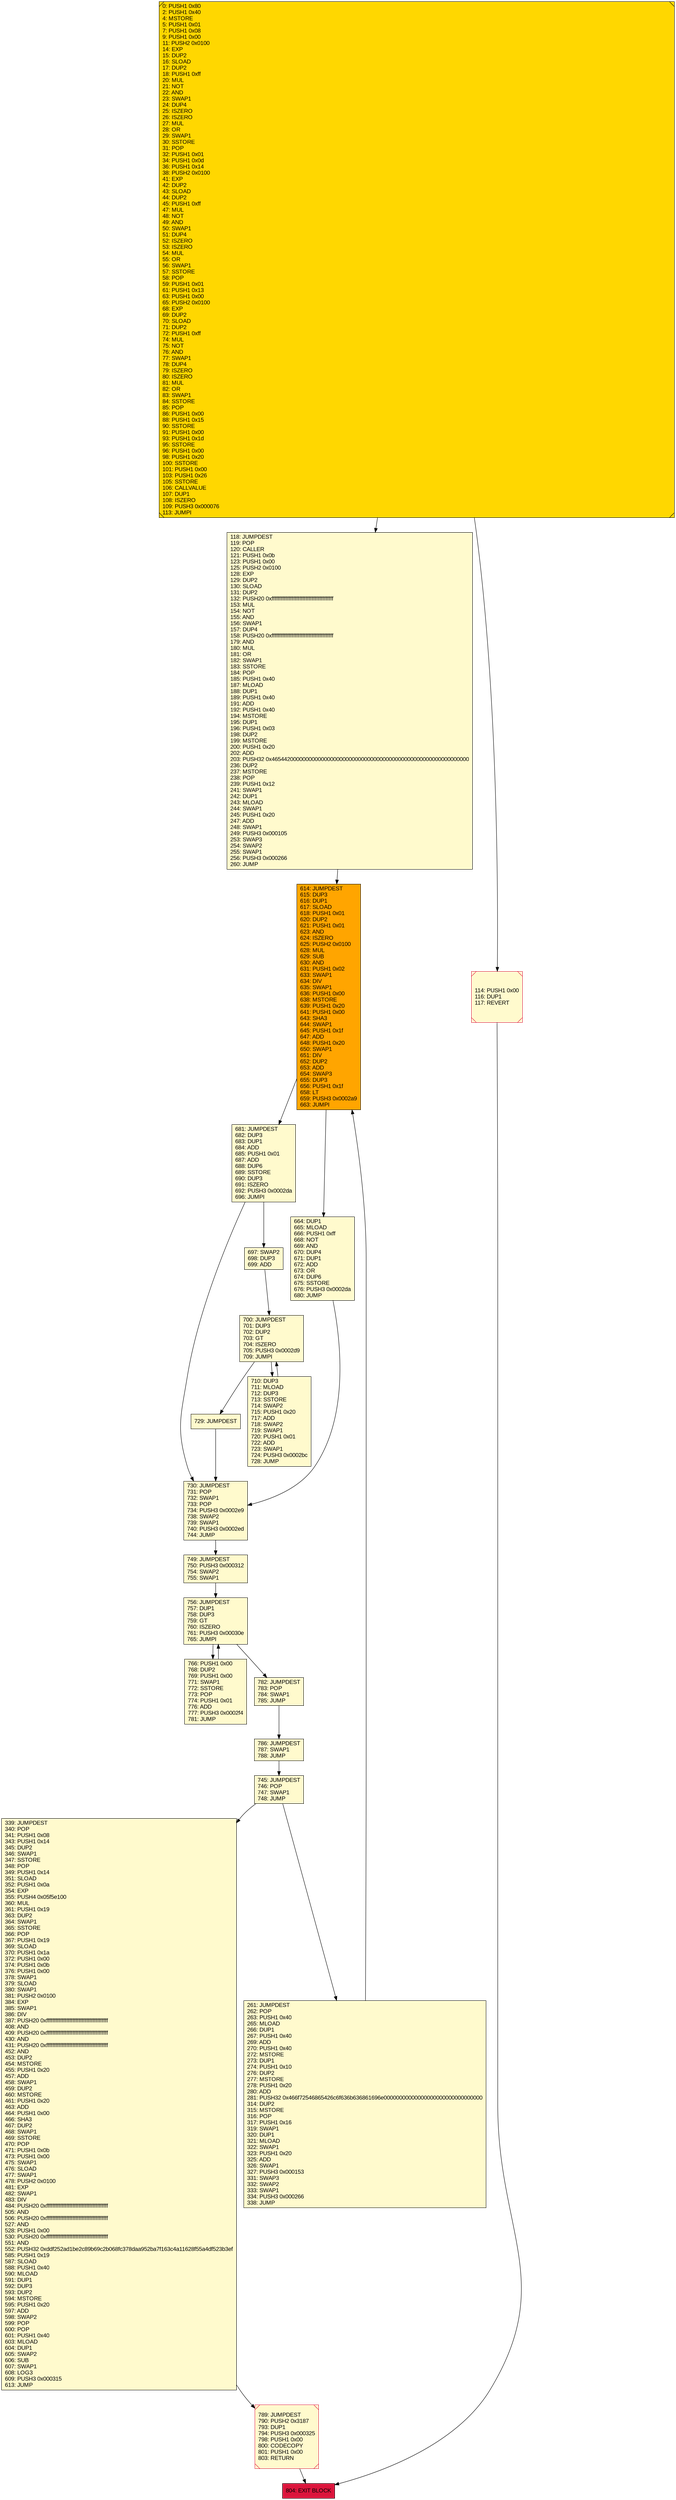 digraph G {
bgcolor=transparent rankdir=UD;
node [shape=box style=filled color=black fillcolor=white fontname=arial fontcolor=black];
339 [label="339: JUMPDEST\l340: POP\l341: PUSH1 0x08\l343: PUSH1 0x14\l345: DUP2\l346: SWAP1\l347: SSTORE\l348: POP\l349: PUSH1 0x14\l351: SLOAD\l352: PUSH1 0x0a\l354: EXP\l355: PUSH4 0x05f5e100\l360: MUL\l361: PUSH1 0x19\l363: DUP2\l364: SWAP1\l365: SSTORE\l366: POP\l367: PUSH1 0x19\l369: SLOAD\l370: PUSH1 0x1a\l372: PUSH1 0x00\l374: PUSH1 0x0b\l376: PUSH1 0x00\l378: SWAP1\l379: SLOAD\l380: SWAP1\l381: PUSH2 0x0100\l384: EXP\l385: SWAP1\l386: DIV\l387: PUSH20 0xffffffffffffffffffffffffffffffffffffffff\l408: AND\l409: PUSH20 0xffffffffffffffffffffffffffffffffffffffff\l430: AND\l431: PUSH20 0xffffffffffffffffffffffffffffffffffffffff\l452: AND\l453: DUP2\l454: MSTORE\l455: PUSH1 0x20\l457: ADD\l458: SWAP1\l459: DUP2\l460: MSTORE\l461: PUSH1 0x20\l463: ADD\l464: PUSH1 0x00\l466: SHA3\l467: DUP2\l468: SWAP1\l469: SSTORE\l470: POP\l471: PUSH1 0x0b\l473: PUSH1 0x00\l475: SWAP1\l476: SLOAD\l477: SWAP1\l478: PUSH2 0x0100\l481: EXP\l482: SWAP1\l483: DIV\l484: PUSH20 0xffffffffffffffffffffffffffffffffffffffff\l505: AND\l506: PUSH20 0xffffffffffffffffffffffffffffffffffffffff\l527: AND\l528: PUSH1 0x00\l530: PUSH20 0xffffffffffffffffffffffffffffffffffffffff\l551: AND\l552: PUSH32 0xddf252ad1be2c89b69c2b068fc378daa952ba7f163c4a11628f55a4df523b3ef\l585: PUSH1 0x19\l587: SLOAD\l588: PUSH1 0x40\l590: MLOAD\l591: DUP1\l592: DUP3\l593: DUP2\l594: MSTORE\l595: PUSH1 0x20\l597: ADD\l598: SWAP2\l599: POP\l600: POP\l601: PUSH1 0x40\l603: MLOAD\l604: DUP1\l605: SWAP2\l606: SUB\l607: SWAP1\l608: LOG3\l609: PUSH3 0x000315\l613: JUMP\l" fillcolor=lemonchiffon ];
804 [label="804: EXIT BLOCK\l" fillcolor=crimson ];
766 [label="766: PUSH1 0x00\l768: DUP2\l769: PUSH1 0x00\l771: SWAP1\l772: SSTORE\l773: POP\l774: PUSH1 0x01\l776: ADD\l777: PUSH3 0x0002f4\l781: JUMP\l" fillcolor=lemonchiffon ];
118 [label="118: JUMPDEST\l119: POP\l120: CALLER\l121: PUSH1 0x0b\l123: PUSH1 0x00\l125: PUSH2 0x0100\l128: EXP\l129: DUP2\l130: SLOAD\l131: DUP2\l132: PUSH20 0xffffffffffffffffffffffffffffffffffffffff\l153: MUL\l154: NOT\l155: AND\l156: SWAP1\l157: DUP4\l158: PUSH20 0xffffffffffffffffffffffffffffffffffffffff\l179: AND\l180: MUL\l181: OR\l182: SWAP1\l183: SSTORE\l184: POP\l185: PUSH1 0x40\l187: MLOAD\l188: DUP1\l189: PUSH1 0x40\l191: ADD\l192: PUSH1 0x40\l194: MSTORE\l195: DUP1\l196: PUSH1 0x03\l198: DUP2\l199: MSTORE\l200: PUSH1 0x20\l202: ADD\l203: PUSH32 0x4654420000000000000000000000000000000000000000000000000000000000\l236: DUP2\l237: MSTORE\l238: POP\l239: PUSH1 0x12\l241: SWAP1\l242: DUP1\l243: MLOAD\l244: SWAP1\l245: PUSH1 0x20\l247: ADD\l248: SWAP1\l249: PUSH3 0x000105\l253: SWAP3\l254: SWAP2\l255: SWAP1\l256: PUSH3 0x000266\l260: JUMP\l" fillcolor=lemonchiffon ];
614 [label="614: JUMPDEST\l615: DUP3\l616: DUP1\l617: SLOAD\l618: PUSH1 0x01\l620: DUP2\l621: PUSH1 0x01\l623: AND\l624: ISZERO\l625: PUSH2 0x0100\l628: MUL\l629: SUB\l630: AND\l631: PUSH1 0x02\l633: SWAP1\l634: DIV\l635: SWAP1\l636: PUSH1 0x00\l638: MSTORE\l639: PUSH1 0x20\l641: PUSH1 0x00\l643: SHA3\l644: SWAP1\l645: PUSH1 0x1f\l647: ADD\l648: PUSH1 0x20\l650: SWAP1\l651: DIV\l652: DUP2\l653: ADD\l654: SWAP3\l655: DUP3\l656: PUSH1 0x1f\l658: LT\l659: PUSH3 0x0002a9\l663: JUMPI\l" fillcolor=orange ];
786 [label="786: JUMPDEST\l787: SWAP1\l788: JUMP\l" fillcolor=lemonchiffon ];
681 [label="681: JUMPDEST\l682: DUP3\l683: DUP1\l684: ADD\l685: PUSH1 0x01\l687: ADD\l688: DUP6\l689: SSTORE\l690: DUP3\l691: ISZERO\l692: PUSH3 0x0002da\l696: JUMPI\l" fillcolor=lemonchiffon ];
730 [label="730: JUMPDEST\l731: POP\l732: SWAP1\l733: POP\l734: PUSH3 0x0002e9\l738: SWAP2\l739: SWAP1\l740: PUSH3 0x0002ed\l744: JUMP\l" fillcolor=lemonchiffon ];
789 [label="789: JUMPDEST\l790: PUSH2 0x3187\l793: DUP1\l794: PUSH3 0x000325\l798: PUSH1 0x00\l800: CODECOPY\l801: PUSH1 0x00\l803: RETURN\l" fillcolor=lemonchiffon shape=Msquare color=crimson ];
749 [label="749: JUMPDEST\l750: PUSH3 0x000312\l754: SWAP2\l755: SWAP1\l" fillcolor=lemonchiffon ];
664 [label="664: DUP1\l665: MLOAD\l666: PUSH1 0xff\l668: NOT\l669: AND\l670: DUP4\l671: DUP1\l672: ADD\l673: OR\l674: DUP6\l675: SSTORE\l676: PUSH3 0x0002da\l680: JUMP\l" fillcolor=lemonchiffon ];
114 [label="114: PUSH1 0x00\l116: DUP1\l117: REVERT\l" fillcolor=lemonchiffon shape=Msquare color=crimson ];
0 [label="0: PUSH1 0x80\l2: PUSH1 0x40\l4: MSTORE\l5: PUSH1 0x01\l7: PUSH1 0x08\l9: PUSH1 0x00\l11: PUSH2 0x0100\l14: EXP\l15: DUP2\l16: SLOAD\l17: DUP2\l18: PUSH1 0xff\l20: MUL\l21: NOT\l22: AND\l23: SWAP1\l24: DUP4\l25: ISZERO\l26: ISZERO\l27: MUL\l28: OR\l29: SWAP1\l30: SSTORE\l31: POP\l32: PUSH1 0x01\l34: PUSH1 0x0d\l36: PUSH1 0x14\l38: PUSH2 0x0100\l41: EXP\l42: DUP2\l43: SLOAD\l44: DUP2\l45: PUSH1 0xff\l47: MUL\l48: NOT\l49: AND\l50: SWAP1\l51: DUP4\l52: ISZERO\l53: ISZERO\l54: MUL\l55: OR\l56: SWAP1\l57: SSTORE\l58: POP\l59: PUSH1 0x01\l61: PUSH1 0x13\l63: PUSH1 0x00\l65: PUSH2 0x0100\l68: EXP\l69: DUP2\l70: SLOAD\l71: DUP2\l72: PUSH1 0xff\l74: MUL\l75: NOT\l76: AND\l77: SWAP1\l78: DUP4\l79: ISZERO\l80: ISZERO\l81: MUL\l82: OR\l83: SWAP1\l84: SSTORE\l85: POP\l86: PUSH1 0x00\l88: PUSH1 0x15\l90: SSTORE\l91: PUSH1 0x00\l93: PUSH1 0x1d\l95: SSTORE\l96: PUSH1 0x00\l98: PUSH1 0x20\l100: SSTORE\l101: PUSH1 0x00\l103: PUSH1 0x26\l105: SSTORE\l106: CALLVALUE\l107: DUP1\l108: ISZERO\l109: PUSH3 0x000076\l113: JUMPI\l" fillcolor=lemonchiffon shape=Msquare fillcolor=gold ];
700 [label="700: JUMPDEST\l701: DUP3\l702: DUP2\l703: GT\l704: ISZERO\l705: PUSH3 0x0002d9\l709: JUMPI\l" fillcolor=lemonchiffon ];
729 [label="729: JUMPDEST\l" fillcolor=lemonchiffon ];
710 [label="710: DUP3\l711: MLOAD\l712: DUP3\l713: SSTORE\l714: SWAP2\l715: PUSH1 0x20\l717: ADD\l718: SWAP2\l719: SWAP1\l720: PUSH1 0x01\l722: ADD\l723: SWAP1\l724: PUSH3 0x0002bc\l728: JUMP\l" fillcolor=lemonchiffon ];
745 [label="745: JUMPDEST\l746: POP\l747: SWAP1\l748: JUMP\l" fillcolor=lemonchiffon ];
697 [label="697: SWAP2\l698: DUP3\l699: ADD\l" fillcolor=lemonchiffon ];
261 [label="261: JUMPDEST\l262: POP\l263: PUSH1 0x40\l265: MLOAD\l266: DUP1\l267: PUSH1 0x40\l269: ADD\l270: PUSH1 0x40\l272: MSTORE\l273: DUP1\l274: PUSH1 0x10\l276: DUP2\l277: MSTORE\l278: PUSH1 0x20\l280: ADD\l281: PUSH32 0x466f72546865426c6f636b636861696e00000000000000000000000000000000\l314: DUP2\l315: MSTORE\l316: POP\l317: PUSH1 0x16\l319: SWAP1\l320: DUP1\l321: MLOAD\l322: SWAP1\l323: PUSH1 0x20\l325: ADD\l326: SWAP1\l327: PUSH3 0x000153\l331: SWAP3\l332: SWAP2\l333: SWAP1\l334: PUSH3 0x000266\l338: JUMP\l" fillcolor=lemonchiffon ];
756 [label="756: JUMPDEST\l757: DUP1\l758: DUP3\l759: GT\l760: ISZERO\l761: PUSH3 0x00030e\l765: JUMPI\l" fillcolor=lemonchiffon ];
782 [label="782: JUMPDEST\l783: POP\l784: SWAP1\l785: JUMP\l" fillcolor=lemonchiffon ];
118 -> 614;
745 -> 261;
756 -> 782;
789 -> 804;
339 -> 789;
697 -> 700;
681 -> 697;
614 -> 664;
664 -> 730;
745 -> 339;
729 -> 730;
786 -> 745;
681 -> 730;
700 -> 729;
700 -> 710;
710 -> 700;
730 -> 749;
0 -> 114;
614 -> 681;
0 -> 118;
749 -> 756;
114 -> 804;
756 -> 766;
766 -> 756;
782 -> 786;
261 -> 614;
}